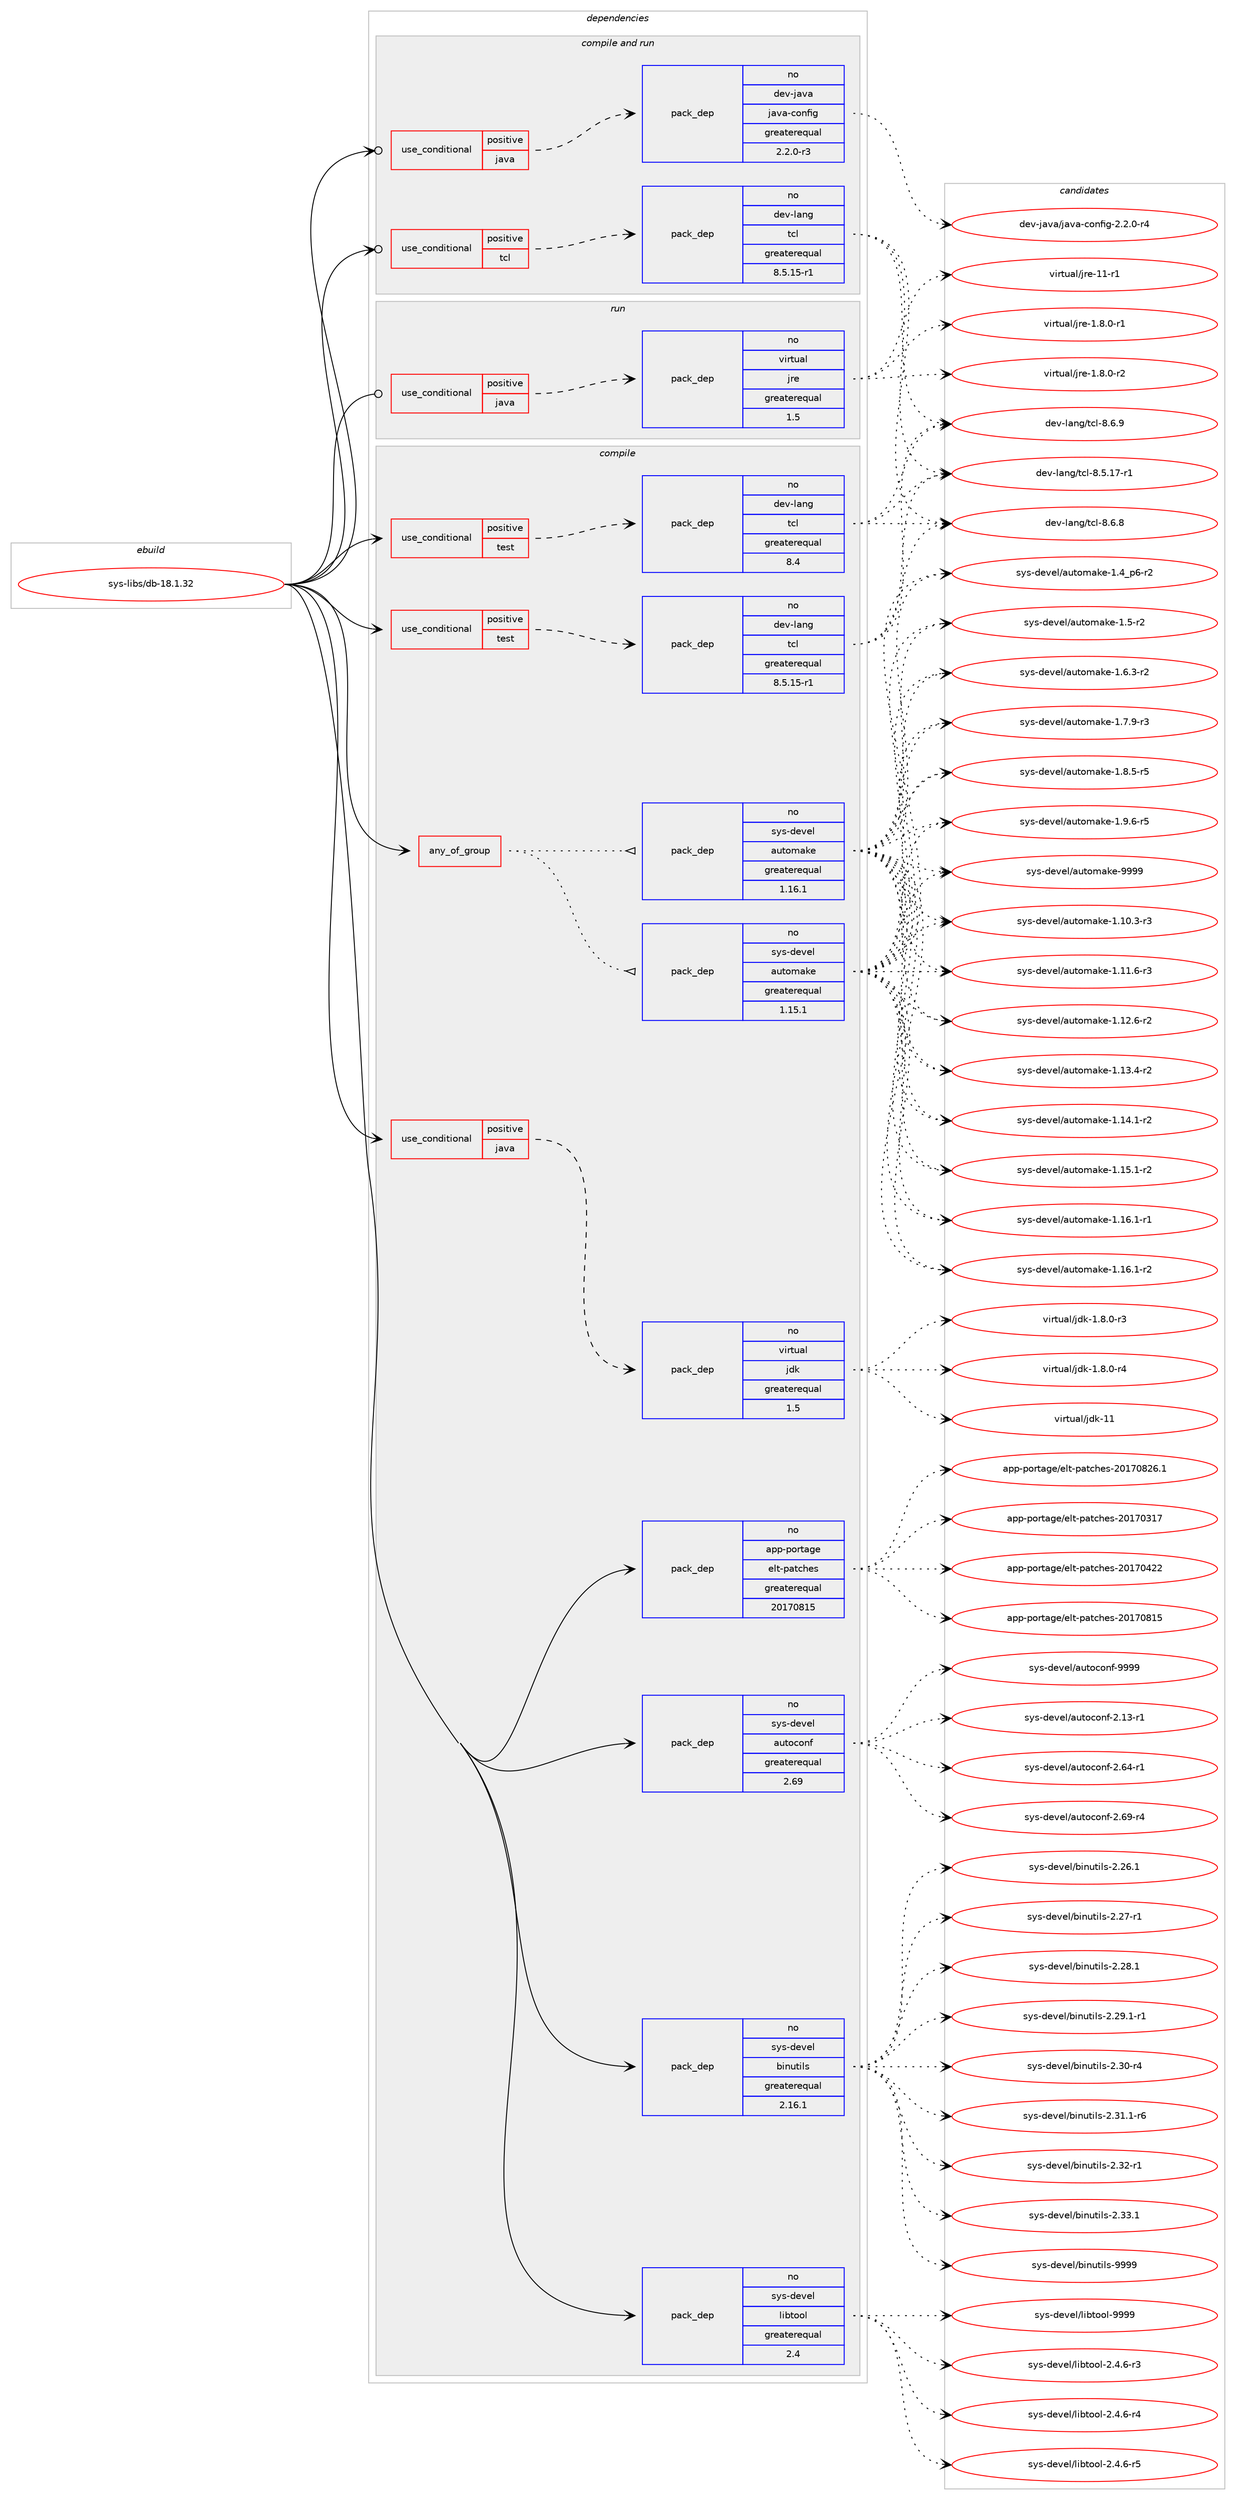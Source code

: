 digraph prolog {

# *************
# Graph options
# *************

newrank=true;
concentrate=true;
compound=true;
graph [rankdir=LR,fontname=Helvetica,fontsize=10,ranksep=1.5];#, ranksep=2.5, nodesep=0.2];
edge  [arrowhead=vee];
node  [fontname=Helvetica,fontsize=10];

# **********
# The ebuild
# **********

subgraph cluster_leftcol {
color=gray;
rank=same;
label=<<i>ebuild</i>>;
id [label="sys-libs/db-18.1.32", color=red, width=4, href="../sys-libs/db-18.1.32.svg"];
}

# ****************
# The dependencies
# ****************

subgraph cluster_midcol {
color=gray;
label=<<i>dependencies</i>>;
subgraph cluster_compile {
fillcolor="#eeeeee";
style=filled;
label=<<i>compile</i>>;
subgraph any15188 {
dependency896364 [label=<<TABLE BORDER="0" CELLBORDER="1" CELLSPACING="0" CELLPADDING="4"><TR><TD CELLPADDING="10">any_of_group</TD></TR></TABLE>>, shape=none, color=red];subgraph pack665367 {
dependency896365 [label=<<TABLE BORDER="0" CELLBORDER="1" CELLSPACING="0" CELLPADDING="4" WIDTH="220"><TR><TD ROWSPAN="6" CELLPADDING="30">pack_dep</TD></TR><TR><TD WIDTH="110">no</TD></TR><TR><TD>sys-devel</TD></TR><TR><TD>automake</TD></TR><TR><TD>greaterequal</TD></TR><TR><TD>1.16.1</TD></TR></TABLE>>, shape=none, color=blue];
}
dependency896364:e -> dependency896365:w [weight=20,style="dotted",arrowhead="oinv"];
subgraph pack665368 {
dependency896366 [label=<<TABLE BORDER="0" CELLBORDER="1" CELLSPACING="0" CELLPADDING="4" WIDTH="220"><TR><TD ROWSPAN="6" CELLPADDING="30">pack_dep</TD></TR><TR><TD WIDTH="110">no</TD></TR><TR><TD>sys-devel</TD></TR><TR><TD>automake</TD></TR><TR><TD>greaterequal</TD></TR><TR><TD>1.15.1</TD></TR></TABLE>>, shape=none, color=blue];
}
dependency896364:e -> dependency896366:w [weight=20,style="dotted",arrowhead="oinv"];
}
id:e -> dependency896364:w [weight=20,style="solid",arrowhead="vee"];
subgraph cond215263 {
dependency896367 [label=<<TABLE BORDER="0" CELLBORDER="1" CELLSPACING="0" CELLPADDING="4"><TR><TD ROWSPAN="3" CELLPADDING="10">use_conditional</TD></TR><TR><TD>positive</TD></TR><TR><TD>java</TD></TR></TABLE>>, shape=none, color=red];
subgraph pack665369 {
dependency896368 [label=<<TABLE BORDER="0" CELLBORDER="1" CELLSPACING="0" CELLPADDING="4" WIDTH="220"><TR><TD ROWSPAN="6" CELLPADDING="30">pack_dep</TD></TR><TR><TD WIDTH="110">no</TD></TR><TR><TD>virtual</TD></TR><TR><TD>jdk</TD></TR><TR><TD>greaterequal</TD></TR><TR><TD>1.5</TD></TR></TABLE>>, shape=none, color=blue];
}
dependency896367:e -> dependency896368:w [weight=20,style="dashed",arrowhead="vee"];
}
id:e -> dependency896367:w [weight=20,style="solid",arrowhead="vee"];
subgraph cond215264 {
dependency896369 [label=<<TABLE BORDER="0" CELLBORDER="1" CELLSPACING="0" CELLPADDING="4"><TR><TD ROWSPAN="3" CELLPADDING="10">use_conditional</TD></TR><TR><TD>positive</TD></TR><TR><TD>test</TD></TR></TABLE>>, shape=none, color=red];
subgraph pack665370 {
dependency896370 [label=<<TABLE BORDER="0" CELLBORDER="1" CELLSPACING="0" CELLPADDING="4" WIDTH="220"><TR><TD ROWSPAN="6" CELLPADDING="30">pack_dep</TD></TR><TR><TD WIDTH="110">no</TD></TR><TR><TD>dev-lang</TD></TR><TR><TD>tcl</TD></TR><TR><TD>greaterequal</TD></TR><TR><TD>8.4</TD></TR></TABLE>>, shape=none, color=blue];
}
dependency896369:e -> dependency896370:w [weight=20,style="dashed",arrowhead="vee"];
}
id:e -> dependency896369:w [weight=20,style="solid",arrowhead="vee"];
subgraph cond215265 {
dependency896371 [label=<<TABLE BORDER="0" CELLBORDER="1" CELLSPACING="0" CELLPADDING="4"><TR><TD ROWSPAN="3" CELLPADDING="10">use_conditional</TD></TR><TR><TD>positive</TD></TR><TR><TD>test</TD></TR></TABLE>>, shape=none, color=red];
subgraph pack665371 {
dependency896372 [label=<<TABLE BORDER="0" CELLBORDER="1" CELLSPACING="0" CELLPADDING="4" WIDTH="220"><TR><TD ROWSPAN="6" CELLPADDING="30">pack_dep</TD></TR><TR><TD WIDTH="110">no</TD></TR><TR><TD>dev-lang</TD></TR><TR><TD>tcl</TD></TR><TR><TD>greaterequal</TD></TR><TR><TD>8.5.15-r1</TD></TR></TABLE>>, shape=none, color=blue];
}
dependency896371:e -> dependency896372:w [weight=20,style="dashed",arrowhead="vee"];
}
id:e -> dependency896371:w [weight=20,style="solid",arrowhead="vee"];
subgraph pack665372 {
dependency896373 [label=<<TABLE BORDER="0" CELLBORDER="1" CELLSPACING="0" CELLPADDING="4" WIDTH="220"><TR><TD ROWSPAN="6" CELLPADDING="30">pack_dep</TD></TR><TR><TD WIDTH="110">no</TD></TR><TR><TD>app-portage</TD></TR><TR><TD>elt-patches</TD></TR><TR><TD>greaterequal</TD></TR><TR><TD>20170815</TD></TR></TABLE>>, shape=none, color=blue];
}
id:e -> dependency896373:w [weight=20,style="solid",arrowhead="vee"];
subgraph pack665373 {
dependency896374 [label=<<TABLE BORDER="0" CELLBORDER="1" CELLSPACING="0" CELLPADDING="4" WIDTH="220"><TR><TD ROWSPAN="6" CELLPADDING="30">pack_dep</TD></TR><TR><TD WIDTH="110">no</TD></TR><TR><TD>sys-devel</TD></TR><TR><TD>autoconf</TD></TR><TR><TD>greaterequal</TD></TR><TR><TD>2.69</TD></TR></TABLE>>, shape=none, color=blue];
}
id:e -> dependency896374:w [weight=20,style="solid",arrowhead="vee"];
subgraph pack665374 {
dependency896375 [label=<<TABLE BORDER="0" CELLBORDER="1" CELLSPACING="0" CELLPADDING="4" WIDTH="220"><TR><TD ROWSPAN="6" CELLPADDING="30">pack_dep</TD></TR><TR><TD WIDTH="110">no</TD></TR><TR><TD>sys-devel</TD></TR><TR><TD>binutils</TD></TR><TR><TD>greaterequal</TD></TR><TR><TD>2.16.1</TD></TR></TABLE>>, shape=none, color=blue];
}
id:e -> dependency896375:w [weight=20,style="solid",arrowhead="vee"];
subgraph pack665375 {
dependency896376 [label=<<TABLE BORDER="0" CELLBORDER="1" CELLSPACING="0" CELLPADDING="4" WIDTH="220"><TR><TD ROWSPAN="6" CELLPADDING="30">pack_dep</TD></TR><TR><TD WIDTH="110">no</TD></TR><TR><TD>sys-devel</TD></TR><TR><TD>libtool</TD></TR><TR><TD>greaterequal</TD></TR><TR><TD>2.4</TD></TR></TABLE>>, shape=none, color=blue];
}
id:e -> dependency896376:w [weight=20,style="solid",arrowhead="vee"];
}
subgraph cluster_compileandrun {
fillcolor="#eeeeee";
style=filled;
label=<<i>compile and run</i>>;
subgraph cond215266 {
dependency896377 [label=<<TABLE BORDER="0" CELLBORDER="1" CELLSPACING="0" CELLPADDING="4"><TR><TD ROWSPAN="3" CELLPADDING="10">use_conditional</TD></TR><TR><TD>positive</TD></TR><TR><TD>java</TD></TR></TABLE>>, shape=none, color=red];
subgraph pack665376 {
dependency896378 [label=<<TABLE BORDER="0" CELLBORDER="1" CELLSPACING="0" CELLPADDING="4" WIDTH="220"><TR><TD ROWSPAN="6" CELLPADDING="30">pack_dep</TD></TR><TR><TD WIDTH="110">no</TD></TR><TR><TD>dev-java</TD></TR><TR><TD>java-config</TD></TR><TR><TD>greaterequal</TD></TR><TR><TD>2.2.0-r3</TD></TR></TABLE>>, shape=none, color=blue];
}
dependency896377:e -> dependency896378:w [weight=20,style="dashed",arrowhead="vee"];
}
id:e -> dependency896377:w [weight=20,style="solid",arrowhead="odotvee"];
subgraph cond215267 {
dependency896379 [label=<<TABLE BORDER="0" CELLBORDER="1" CELLSPACING="0" CELLPADDING="4"><TR><TD ROWSPAN="3" CELLPADDING="10">use_conditional</TD></TR><TR><TD>positive</TD></TR><TR><TD>tcl</TD></TR></TABLE>>, shape=none, color=red];
subgraph pack665377 {
dependency896380 [label=<<TABLE BORDER="0" CELLBORDER="1" CELLSPACING="0" CELLPADDING="4" WIDTH="220"><TR><TD ROWSPAN="6" CELLPADDING="30">pack_dep</TD></TR><TR><TD WIDTH="110">no</TD></TR><TR><TD>dev-lang</TD></TR><TR><TD>tcl</TD></TR><TR><TD>greaterequal</TD></TR><TR><TD>8.5.15-r1</TD></TR></TABLE>>, shape=none, color=blue];
}
dependency896379:e -> dependency896380:w [weight=20,style="dashed",arrowhead="vee"];
}
id:e -> dependency896379:w [weight=20,style="solid",arrowhead="odotvee"];
}
subgraph cluster_run {
fillcolor="#eeeeee";
style=filled;
label=<<i>run</i>>;
subgraph cond215268 {
dependency896381 [label=<<TABLE BORDER="0" CELLBORDER="1" CELLSPACING="0" CELLPADDING="4"><TR><TD ROWSPAN="3" CELLPADDING="10">use_conditional</TD></TR><TR><TD>positive</TD></TR><TR><TD>java</TD></TR></TABLE>>, shape=none, color=red];
subgraph pack665378 {
dependency896382 [label=<<TABLE BORDER="0" CELLBORDER="1" CELLSPACING="0" CELLPADDING="4" WIDTH="220"><TR><TD ROWSPAN="6" CELLPADDING="30">pack_dep</TD></TR><TR><TD WIDTH="110">no</TD></TR><TR><TD>virtual</TD></TR><TR><TD>jre</TD></TR><TR><TD>greaterequal</TD></TR><TR><TD>1.5</TD></TR></TABLE>>, shape=none, color=blue];
}
dependency896381:e -> dependency896382:w [weight=20,style="dashed",arrowhead="vee"];
}
id:e -> dependency896381:w [weight=20,style="solid",arrowhead="odot"];
}
}

# **************
# The candidates
# **************

subgraph cluster_choices {
rank=same;
color=gray;
label=<<i>candidates</i>>;

subgraph choice665367 {
color=black;
nodesep=1;
choice11512111545100101118101108479711711611110997107101454946494846514511451 [label="sys-devel/automake-1.10.3-r3", color=red, width=4,href="../sys-devel/automake-1.10.3-r3.svg"];
choice11512111545100101118101108479711711611110997107101454946494946544511451 [label="sys-devel/automake-1.11.6-r3", color=red, width=4,href="../sys-devel/automake-1.11.6-r3.svg"];
choice11512111545100101118101108479711711611110997107101454946495046544511450 [label="sys-devel/automake-1.12.6-r2", color=red, width=4,href="../sys-devel/automake-1.12.6-r2.svg"];
choice11512111545100101118101108479711711611110997107101454946495146524511450 [label="sys-devel/automake-1.13.4-r2", color=red, width=4,href="../sys-devel/automake-1.13.4-r2.svg"];
choice11512111545100101118101108479711711611110997107101454946495246494511450 [label="sys-devel/automake-1.14.1-r2", color=red, width=4,href="../sys-devel/automake-1.14.1-r2.svg"];
choice11512111545100101118101108479711711611110997107101454946495346494511450 [label="sys-devel/automake-1.15.1-r2", color=red, width=4,href="../sys-devel/automake-1.15.1-r2.svg"];
choice11512111545100101118101108479711711611110997107101454946495446494511449 [label="sys-devel/automake-1.16.1-r1", color=red, width=4,href="../sys-devel/automake-1.16.1-r1.svg"];
choice11512111545100101118101108479711711611110997107101454946495446494511450 [label="sys-devel/automake-1.16.1-r2", color=red, width=4,href="../sys-devel/automake-1.16.1-r2.svg"];
choice115121115451001011181011084797117116111109971071014549465295112544511450 [label="sys-devel/automake-1.4_p6-r2", color=red, width=4,href="../sys-devel/automake-1.4_p6-r2.svg"];
choice11512111545100101118101108479711711611110997107101454946534511450 [label="sys-devel/automake-1.5-r2", color=red, width=4,href="../sys-devel/automake-1.5-r2.svg"];
choice115121115451001011181011084797117116111109971071014549465446514511450 [label="sys-devel/automake-1.6.3-r2", color=red, width=4,href="../sys-devel/automake-1.6.3-r2.svg"];
choice115121115451001011181011084797117116111109971071014549465546574511451 [label="sys-devel/automake-1.7.9-r3", color=red, width=4,href="../sys-devel/automake-1.7.9-r3.svg"];
choice115121115451001011181011084797117116111109971071014549465646534511453 [label="sys-devel/automake-1.8.5-r5", color=red, width=4,href="../sys-devel/automake-1.8.5-r5.svg"];
choice115121115451001011181011084797117116111109971071014549465746544511453 [label="sys-devel/automake-1.9.6-r5", color=red, width=4,href="../sys-devel/automake-1.9.6-r5.svg"];
choice115121115451001011181011084797117116111109971071014557575757 [label="sys-devel/automake-9999", color=red, width=4,href="../sys-devel/automake-9999.svg"];
dependency896365:e -> choice11512111545100101118101108479711711611110997107101454946494846514511451:w [style=dotted,weight="100"];
dependency896365:e -> choice11512111545100101118101108479711711611110997107101454946494946544511451:w [style=dotted,weight="100"];
dependency896365:e -> choice11512111545100101118101108479711711611110997107101454946495046544511450:w [style=dotted,weight="100"];
dependency896365:e -> choice11512111545100101118101108479711711611110997107101454946495146524511450:w [style=dotted,weight="100"];
dependency896365:e -> choice11512111545100101118101108479711711611110997107101454946495246494511450:w [style=dotted,weight="100"];
dependency896365:e -> choice11512111545100101118101108479711711611110997107101454946495346494511450:w [style=dotted,weight="100"];
dependency896365:e -> choice11512111545100101118101108479711711611110997107101454946495446494511449:w [style=dotted,weight="100"];
dependency896365:e -> choice11512111545100101118101108479711711611110997107101454946495446494511450:w [style=dotted,weight="100"];
dependency896365:e -> choice115121115451001011181011084797117116111109971071014549465295112544511450:w [style=dotted,weight="100"];
dependency896365:e -> choice11512111545100101118101108479711711611110997107101454946534511450:w [style=dotted,weight="100"];
dependency896365:e -> choice115121115451001011181011084797117116111109971071014549465446514511450:w [style=dotted,weight="100"];
dependency896365:e -> choice115121115451001011181011084797117116111109971071014549465546574511451:w [style=dotted,weight="100"];
dependency896365:e -> choice115121115451001011181011084797117116111109971071014549465646534511453:w [style=dotted,weight="100"];
dependency896365:e -> choice115121115451001011181011084797117116111109971071014549465746544511453:w [style=dotted,weight="100"];
dependency896365:e -> choice115121115451001011181011084797117116111109971071014557575757:w [style=dotted,weight="100"];
}
subgraph choice665368 {
color=black;
nodesep=1;
choice11512111545100101118101108479711711611110997107101454946494846514511451 [label="sys-devel/automake-1.10.3-r3", color=red, width=4,href="../sys-devel/automake-1.10.3-r3.svg"];
choice11512111545100101118101108479711711611110997107101454946494946544511451 [label="sys-devel/automake-1.11.6-r3", color=red, width=4,href="../sys-devel/automake-1.11.6-r3.svg"];
choice11512111545100101118101108479711711611110997107101454946495046544511450 [label="sys-devel/automake-1.12.6-r2", color=red, width=4,href="../sys-devel/automake-1.12.6-r2.svg"];
choice11512111545100101118101108479711711611110997107101454946495146524511450 [label="sys-devel/automake-1.13.4-r2", color=red, width=4,href="../sys-devel/automake-1.13.4-r2.svg"];
choice11512111545100101118101108479711711611110997107101454946495246494511450 [label="sys-devel/automake-1.14.1-r2", color=red, width=4,href="../sys-devel/automake-1.14.1-r2.svg"];
choice11512111545100101118101108479711711611110997107101454946495346494511450 [label="sys-devel/automake-1.15.1-r2", color=red, width=4,href="../sys-devel/automake-1.15.1-r2.svg"];
choice11512111545100101118101108479711711611110997107101454946495446494511449 [label="sys-devel/automake-1.16.1-r1", color=red, width=4,href="../sys-devel/automake-1.16.1-r1.svg"];
choice11512111545100101118101108479711711611110997107101454946495446494511450 [label="sys-devel/automake-1.16.1-r2", color=red, width=4,href="../sys-devel/automake-1.16.1-r2.svg"];
choice115121115451001011181011084797117116111109971071014549465295112544511450 [label="sys-devel/automake-1.4_p6-r2", color=red, width=4,href="../sys-devel/automake-1.4_p6-r2.svg"];
choice11512111545100101118101108479711711611110997107101454946534511450 [label="sys-devel/automake-1.5-r2", color=red, width=4,href="../sys-devel/automake-1.5-r2.svg"];
choice115121115451001011181011084797117116111109971071014549465446514511450 [label="sys-devel/automake-1.6.3-r2", color=red, width=4,href="../sys-devel/automake-1.6.3-r2.svg"];
choice115121115451001011181011084797117116111109971071014549465546574511451 [label="sys-devel/automake-1.7.9-r3", color=red, width=4,href="../sys-devel/automake-1.7.9-r3.svg"];
choice115121115451001011181011084797117116111109971071014549465646534511453 [label="sys-devel/automake-1.8.5-r5", color=red, width=4,href="../sys-devel/automake-1.8.5-r5.svg"];
choice115121115451001011181011084797117116111109971071014549465746544511453 [label="sys-devel/automake-1.9.6-r5", color=red, width=4,href="../sys-devel/automake-1.9.6-r5.svg"];
choice115121115451001011181011084797117116111109971071014557575757 [label="sys-devel/automake-9999", color=red, width=4,href="../sys-devel/automake-9999.svg"];
dependency896366:e -> choice11512111545100101118101108479711711611110997107101454946494846514511451:w [style=dotted,weight="100"];
dependency896366:e -> choice11512111545100101118101108479711711611110997107101454946494946544511451:w [style=dotted,weight="100"];
dependency896366:e -> choice11512111545100101118101108479711711611110997107101454946495046544511450:w [style=dotted,weight="100"];
dependency896366:e -> choice11512111545100101118101108479711711611110997107101454946495146524511450:w [style=dotted,weight="100"];
dependency896366:e -> choice11512111545100101118101108479711711611110997107101454946495246494511450:w [style=dotted,weight="100"];
dependency896366:e -> choice11512111545100101118101108479711711611110997107101454946495346494511450:w [style=dotted,weight="100"];
dependency896366:e -> choice11512111545100101118101108479711711611110997107101454946495446494511449:w [style=dotted,weight="100"];
dependency896366:e -> choice11512111545100101118101108479711711611110997107101454946495446494511450:w [style=dotted,weight="100"];
dependency896366:e -> choice115121115451001011181011084797117116111109971071014549465295112544511450:w [style=dotted,weight="100"];
dependency896366:e -> choice11512111545100101118101108479711711611110997107101454946534511450:w [style=dotted,weight="100"];
dependency896366:e -> choice115121115451001011181011084797117116111109971071014549465446514511450:w [style=dotted,weight="100"];
dependency896366:e -> choice115121115451001011181011084797117116111109971071014549465546574511451:w [style=dotted,weight="100"];
dependency896366:e -> choice115121115451001011181011084797117116111109971071014549465646534511453:w [style=dotted,weight="100"];
dependency896366:e -> choice115121115451001011181011084797117116111109971071014549465746544511453:w [style=dotted,weight="100"];
dependency896366:e -> choice115121115451001011181011084797117116111109971071014557575757:w [style=dotted,weight="100"];
}
subgraph choice665369 {
color=black;
nodesep=1;
choice11810511411611797108471061001074549465646484511451 [label="virtual/jdk-1.8.0-r3", color=red, width=4,href="../virtual/jdk-1.8.0-r3.svg"];
choice11810511411611797108471061001074549465646484511452 [label="virtual/jdk-1.8.0-r4", color=red, width=4,href="../virtual/jdk-1.8.0-r4.svg"];
choice1181051141161179710847106100107454949 [label="virtual/jdk-11", color=red, width=4,href="../virtual/jdk-11.svg"];
dependency896368:e -> choice11810511411611797108471061001074549465646484511451:w [style=dotted,weight="100"];
dependency896368:e -> choice11810511411611797108471061001074549465646484511452:w [style=dotted,weight="100"];
dependency896368:e -> choice1181051141161179710847106100107454949:w [style=dotted,weight="100"];
}
subgraph choice665370 {
color=black;
nodesep=1;
choice10010111845108971101034711699108455646534649554511449 [label="dev-lang/tcl-8.5.17-r1", color=red, width=4,href="../dev-lang/tcl-8.5.17-r1.svg"];
choice10010111845108971101034711699108455646544656 [label="dev-lang/tcl-8.6.8", color=red, width=4,href="../dev-lang/tcl-8.6.8.svg"];
choice10010111845108971101034711699108455646544657 [label="dev-lang/tcl-8.6.9", color=red, width=4,href="../dev-lang/tcl-8.6.9.svg"];
dependency896370:e -> choice10010111845108971101034711699108455646534649554511449:w [style=dotted,weight="100"];
dependency896370:e -> choice10010111845108971101034711699108455646544656:w [style=dotted,weight="100"];
dependency896370:e -> choice10010111845108971101034711699108455646544657:w [style=dotted,weight="100"];
}
subgraph choice665371 {
color=black;
nodesep=1;
choice10010111845108971101034711699108455646534649554511449 [label="dev-lang/tcl-8.5.17-r1", color=red, width=4,href="../dev-lang/tcl-8.5.17-r1.svg"];
choice10010111845108971101034711699108455646544656 [label="dev-lang/tcl-8.6.8", color=red, width=4,href="../dev-lang/tcl-8.6.8.svg"];
choice10010111845108971101034711699108455646544657 [label="dev-lang/tcl-8.6.9", color=red, width=4,href="../dev-lang/tcl-8.6.9.svg"];
dependency896372:e -> choice10010111845108971101034711699108455646534649554511449:w [style=dotted,weight="100"];
dependency896372:e -> choice10010111845108971101034711699108455646544656:w [style=dotted,weight="100"];
dependency896372:e -> choice10010111845108971101034711699108455646544657:w [style=dotted,weight="100"];
}
subgraph choice665372 {
color=black;
nodesep=1;
choice97112112451121111141169710310147101108116451129711699104101115455048495548514955 [label="app-portage/elt-patches-20170317", color=red, width=4,href="../app-portage/elt-patches-20170317.svg"];
choice97112112451121111141169710310147101108116451129711699104101115455048495548525050 [label="app-portage/elt-patches-20170422", color=red, width=4,href="../app-portage/elt-patches-20170422.svg"];
choice97112112451121111141169710310147101108116451129711699104101115455048495548564953 [label="app-portage/elt-patches-20170815", color=red, width=4,href="../app-portage/elt-patches-20170815.svg"];
choice971121124511211111411697103101471011081164511297116991041011154550484955485650544649 [label="app-portage/elt-patches-20170826.1", color=red, width=4,href="../app-portage/elt-patches-20170826.1.svg"];
dependency896373:e -> choice97112112451121111141169710310147101108116451129711699104101115455048495548514955:w [style=dotted,weight="100"];
dependency896373:e -> choice97112112451121111141169710310147101108116451129711699104101115455048495548525050:w [style=dotted,weight="100"];
dependency896373:e -> choice97112112451121111141169710310147101108116451129711699104101115455048495548564953:w [style=dotted,weight="100"];
dependency896373:e -> choice971121124511211111411697103101471011081164511297116991041011154550484955485650544649:w [style=dotted,weight="100"];
}
subgraph choice665373 {
color=black;
nodesep=1;
choice1151211154510010111810110847971171161119911111010245504649514511449 [label="sys-devel/autoconf-2.13-r1", color=red, width=4,href="../sys-devel/autoconf-2.13-r1.svg"];
choice1151211154510010111810110847971171161119911111010245504654524511449 [label="sys-devel/autoconf-2.64-r1", color=red, width=4,href="../sys-devel/autoconf-2.64-r1.svg"];
choice1151211154510010111810110847971171161119911111010245504654574511452 [label="sys-devel/autoconf-2.69-r4", color=red, width=4,href="../sys-devel/autoconf-2.69-r4.svg"];
choice115121115451001011181011084797117116111991111101024557575757 [label="sys-devel/autoconf-9999", color=red, width=4,href="../sys-devel/autoconf-9999.svg"];
dependency896374:e -> choice1151211154510010111810110847971171161119911111010245504649514511449:w [style=dotted,weight="100"];
dependency896374:e -> choice1151211154510010111810110847971171161119911111010245504654524511449:w [style=dotted,weight="100"];
dependency896374:e -> choice1151211154510010111810110847971171161119911111010245504654574511452:w [style=dotted,weight="100"];
dependency896374:e -> choice115121115451001011181011084797117116111991111101024557575757:w [style=dotted,weight="100"];
}
subgraph choice665374 {
color=black;
nodesep=1;
choice11512111545100101118101108479810511011711610510811545504650544649 [label="sys-devel/binutils-2.26.1", color=red, width=4,href="../sys-devel/binutils-2.26.1.svg"];
choice11512111545100101118101108479810511011711610510811545504650554511449 [label="sys-devel/binutils-2.27-r1", color=red, width=4,href="../sys-devel/binutils-2.27-r1.svg"];
choice11512111545100101118101108479810511011711610510811545504650564649 [label="sys-devel/binutils-2.28.1", color=red, width=4,href="../sys-devel/binutils-2.28.1.svg"];
choice115121115451001011181011084798105110117116105108115455046505746494511449 [label="sys-devel/binutils-2.29.1-r1", color=red, width=4,href="../sys-devel/binutils-2.29.1-r1.svg"];
choice11512111545100101118101108479810511011711610510811545504651484511452 [label="sys-devel/binutils-2.30-r4", color=red, width=4,href="../sys-devel/binutils-2.30-r4.svg"];
choice115121115451001011181011084798105110117116105108115455046514946494511454 [label="sys-devel/binutils-2.31.1-r6", color=red, width=4,href="../sys-devel/binutils-2.31.1-r6.svg"];
choice11512111545100101118101108479810511011711610510811545504651504511449 [label="sys-devel/binutils-2.32-r1", color=red, width=4,href="../sys-devel/binutils-2.32-r1.svg"];
choice11512111545100101118101108479810511011711610510811545504651514649 [label="sys-devel/binutils-2.33.1", color=red, width=4,href="../sys-devel/binutils-2.33.1.svg"];
choice1151211154510010111810110847981051101171161051081154557575757 [label="sys-devel/binutils-9999", color=red, width=4,href="../sys-devel/binutils-9999.svg"];
dependency896375:e -> choice11512111545100101118101108479810511011711610510811545504650544649:w [style=dotted,weight="100"];
dependency896375:e -> choice11512111545100101118101108479810511011711610510811545504650554511449:w [style=dotted,weight="100"];
dependency896375:e -> choice11512111545100101118101108479810511011711610510811545504650564649:w [style=dotted,weight="100"];
dependency896375:e -> choice115121115451001011181011084798105110117116105108115455046505746494511449:w [style=dotted,weight="100"];
dependency896375:e -> choice11512111545100101118101108479810511011711610510811545504651484511452:w [style=dotted,weight="100"];
dependency896375:e -> choice115121115451001011181011084798105110117116105108115455046514946494511454:w [style=dotted,weight="100"];
dependency896375:e -> choice11512111545100101118101108479810511011711610510811545504651504511449:w [style=dotted,weight="100"];
dependency896375:e -> choice11512111545100101118101108479810511011711610510811545504651514649:w [style=dotted,weight="100"];
dependency896375:e -> choice1151211154510010111810110847981051101171161051081154557575757:w [style=dotted,weight="100"];
}
subgraph choice665375 {
color=black;
nodesep=1;
choice1151211154510010111810110847108105981161111111084550465246544511451 [label="sys-devel/libtool-2.4.6-r3", color=red, width=4,href="../sys-devel/libtool-2.4.6-r3.svg"];
choice1151211154510010111810110847108105981161111111084550465246544511452 [label="sys-devel/libtool-2.4.6-r4", color=red, width=4,href="../sys-devel/libtool-2.4.6-r4.svg"];
choice1151211154510010111810110847108105981161111111084550465246544511453 [label="sys-devel/libtool-2.4.6-r5", color=red, width=4,href="../sys-devel/libtool-2.4.6-r5.svg"];
choice1151211154510010111810110847108105981161111111084557575757 [label="sys-devel/libtool-9999", color=red, width=4,href="../sys-devel/libtool-9999.svg"];
dependency896376:e -> choice1151211154510010111810110847108105981161111111084550465246544511451:w [style=dotted,weight="100"];
dependency896376:e -> choice1151211154510010111810110847108105981161111111084550465246544511452:w [style=dotted,weight="100"];
dependency896376:e -> choice1151211154510010111810110847108105981161111111084550465246544511453:w [style=dotted,weight="100"];
dependency896376:e -> choice1151211154510010111810110847108105981161111111084557575757:w [style=dotted,weight="100"];
}
subgraph choice665376 {
color=black;
nodesep=1;
choice10010111845106971189747106971189745991111101021051034550465046484511452 [label="dev-java/java-config-2.2.0-r4", color=red, width=4,href="../dev-java/java-config-2.2.0-r4.svg"];
dependency896378:e -> choice10010111845106971189747106971189745991111101021051034550465046484511452:w [style=dotted,weight="100"];
}
subgraph choice665377 {
color=black;
nodesep=1;
choice10010111845108971101034711699108455646534649554511449 [label="dev-lang/tcl-8.5.17-r1", color=red, width=4,href="../dev-lang/tcl-8.5.17-r1.svg"];
choice10010111845108971101034711699108455646544656 [label="dev-lang/tcl-8.6.8", color=red, width=4,href="../dev-lang/tcl-8.6.8.svg"];
choice10010111845108971101034711699108455646544657 [label="dev-lang/tcl-8.6.9", color=red, width=4,href="../dev-lang/tcl-8.6.9.svg"];
dependency896380:e -> choice10010111845108971101034711699108455646534649554511449:w [style=dotted,weight="100"];
dependency896380:e -> choice10010111845108971101034711699108455646544656:w [style=dotted,weight="100"];
dependency896380:e -> choice10010111845108971101034711699108455646544657:w [style=dotted,weight="100"];
}
subgraph choice665378 {
color=black;
nodesep=1;
choice11810511411611797108471061141014549465646484511449 [label="virtual/jre-1.8.0-r1", color=red, width=4,href="../virtual/jre-1.8.0-r1.svg"];
choice11810511411611797108471061141014549465646484511450 [label="virtual/jre-1.8.0-r2", color=red, width=4,href="../virtual/jre-1.8.0-r2.svg"];
choice11810511411611797108471061141014549494511449 [label="virtual/jre-11-r1", color=red, width=4,href="../virtual/jre-11-r1.svg"];
dependency896382:e -> choice11810511411611797108471061141014549465646484511449:w [style=dotted,weight="100"];
dependency896382:e -> choice11810511411611797108471061141014549465646484511450:w [style=dotted,weight="100"];
dependency896382:e -> choice11810511411611797108471061141014549494511449:w [style=dotted,weight="100"];
}
}

}
